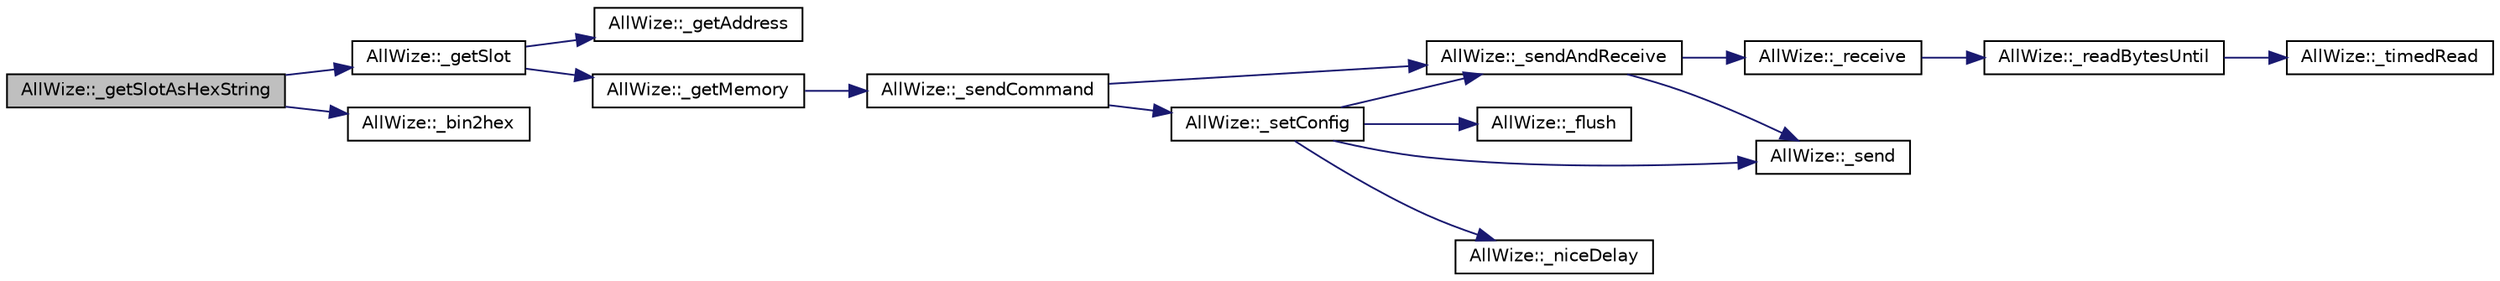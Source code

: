 digraph "AllWize::_getSlotAsHexString"
{
  edge [fontname="Helvetica",fontsize="10",labelfontname="Helvetica",labelfontsize="10"];
  node [fontname="Helvetica",fontsize="10",shape=record];
  rankdir="LR";
  Node162 [label="AllWize::_getSlotAsHexString",height=0.2,width=0.4,color="black", fillcolor="grey75", style="filled", fontcolor="black"];
  Node162 -> Node163 [color="midnightblue",fontsize="10",style="solid",fontname="Helvetica"];
  Node163 [label="AllWize::_getSlot",height=0.2,width=0.4,color="black", fillcolor="white", style="filled",URL="$classAllWize.html#ac0d6169d045fc89d16c17e8cfe838169",tooltip="Returns the contents of single-byte memory slot. "];
  Node163 -> Node164 [color="midnightblue",fontsize="10",style="solid",fontname="Helvetica"];
  Node164 [label="AllWize::_getAddress",height=0.2,width=0.4,color="black", fillcolor="white", style="filled",URL="$classAllWize.html#a15521b383a1cf20ac9e7adf6bc90b792",tooltip="Return the physical memory address for the given slot. "];
  Node163 -> Node165 [color="midnightblue",fontsize="10",style="solid",fontname="Helvetica"];
  Node165 [label="AllWize::_getMemory",height=0.2,width=0.4,color="black", fillcolor="white", style="filled",URL="$classAllWize.html#a34b0c983476c007f65c9da0501a4037d",tooltip="Returns the contents of memory address. "];
  Node165 -> Node166 [color="midnightblue",fontsize="10",style="solid",fontname="Helvetica"];
  Node166 [label="AllWize::_sendCommand",height=0.2,width=0.4,color="black", fillcolor="white", style="filled",URL="$classAllWize.html#aa396ffb4a719730440575425c981adef",tooltip="Sends a command with the given data. "];
  Node166 -> Node167 [color="midnightblue",fontsize="10",style="solid",fontname="Helvetica"];
  Node167 [label="AllWize::_setConfig",height=0.2,width=0.4,color="black", fillcolor="white", style="filled",URL="$classAllWize.html#a493af0599b973f713192b175000264e6",tooltip="Sets or unsets config mode. "];
  Node167 -> Node168 [color="midnightblue",fontsize="10",style="solid",fontname="Helvetica"];
  Node168 [label="AllWize::_flush",height=0.2,width=0.4,color="black", fillcolor="white", style="filled",URL="$classAllWize.html#ace21941ce1a1174ef567c1a269ebf551",tooltip="Flushes the serial line to the module. "];
  Node167 -> Node169 [color="midnightblue",fontsize="10",style="solid",fontname="Helvetica"];
  Node169 [label="AllWize::_sendAndReceive",height=0.2,width=0.4,color="black", fillcolor="white", style="filled",URL="$classAllWize.html#af4c575f742b3c2a837058846b83fbfe1",tooltip="Sends a binary buffer and waits for response. Returns the number of bytes received and stored in the ..."];
  Node169 -> Node170 [color="midnightblue",fontsize="10",style="solid",fontname="Helvetica"];
  Node170 [label="AllWize::_send",height=0.2,width=0.4,color="black", fillcolor="white", style="filled",URL="$classAllWize.html#ac194cac5fd63b864ef567fb7a51a2ac9",tooltip="Sends a binary buffer to the module UART. Returns the number of bytes actually sent. "];
  Node169 -> Node171 [color="midnightblue",fontsize="10",style="solid",fontname="Helvetica"];
  Node171 [label="AllWize::_receive",height=0.2,width=0.4,color="black", fillcolor="white", style="filled",URL="$classAllWize.html#a197c8bd0c47789acefd4e360ca697feb",tooltip="Listens to incoming data from the module until timeout or END_OF_RESPONSE. "];
  Node171 -> Node172 [color="midnightblue",fontsize="10",style="solid",fontname="Helvetica"];
  Node172 [label="AllWize::_readBytesUntil",height=0.2,width=0.4,color="black", fillcolor="white", style="filled",URL="$classAllWize.html#a3cdbc480293b0e3c24107c549b485d5c",tooltip="Reads the stream buffer up to a certain char or times out. "];
  Node172 -> Node173 [color="midnightblue",fontsize="10",style="solid",fontname="Helvetica"];
  Node173 [label="AllWize::_timedRead",height=0.2,width=0.4,color="black", fillcolor="white", style="filled",URL="$classAllWize.html#ac33ba05cebc3de22babb477922a07eaf",tooltip="Reads a byte from the stream with a timeout. "];
  Node167 -> Node170 [color="midnightblue",fontsize="10",style="solid",fontname="Helvetica"];
  Node167 -> Node174 [color="midnightblue",fontsize="10",style="solid",fontname="Helvetica"];
  Node174 [label="AllWize::_niceDelay",height=0.2,width=0.4,color="black", fillcolor="white", style="filled",URL="$classAllWize.html#afeed45d2a47e184092d6dcd64c22fb72",tooltip="Does a non-blocking delay. "];
  Node166 -> Node169 [color="midnightblue",fontsize="10",style="solid",fontname="Helvetica"];
  Node162 -> Node175 [color="midnightblue",fontsize="10",style="solid",fontname="Helvetica"];
  Node175 [label="AllWize::_bin2hex",height=0.2,width=0.4,color="black", fillcolor="white", style="filled",URL="$classAllWize.html#a94b1aaf0da885e981348fd4545856403",tooltip="Converts a binary buffer to an hex c-string. "];
}

